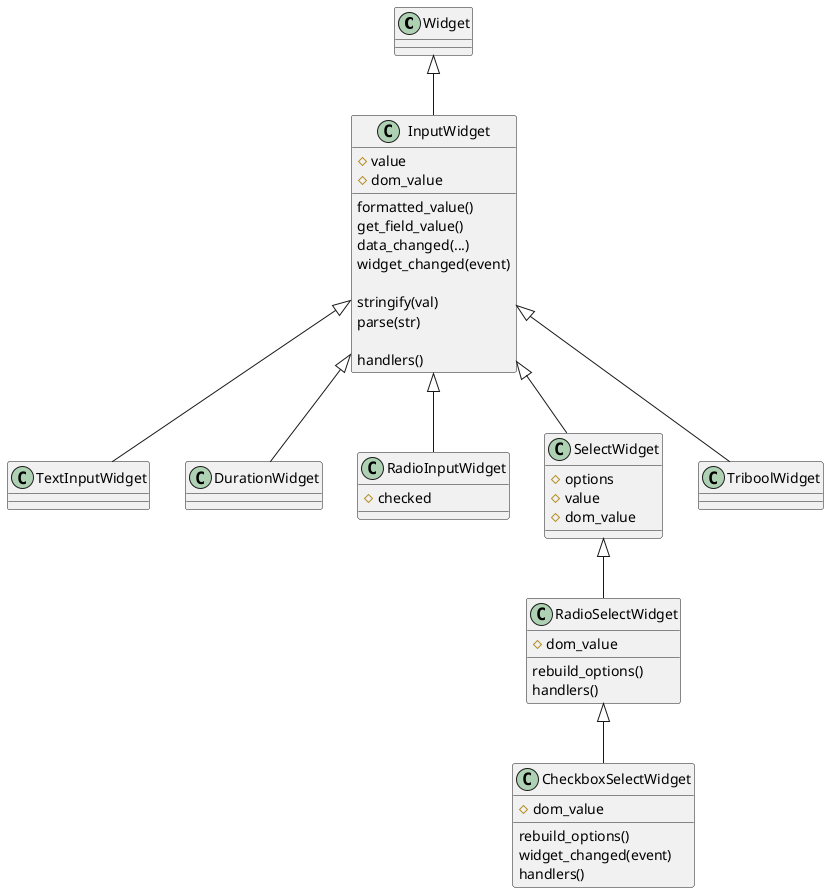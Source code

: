 @startuml
Widget <|-- InputWidget
InputWidget <|-- TextInputWidget
InputWidget <|-- DurationWidget
InputWidget <|-- RadioInputWidget
InputWidget <|-- SelectWidget
SelectWidget <|-- RadioSelectWidget
RadioSelectWidget <|-- CheckboxSelectWidget
InputWidget <|-- TriboolWidget

class InputWidget {
    #value
    #dom_value

    formatted_value()
    get_field_value()
    data_changed(...)
    widget_changed(event)

    stringify(val)
    parse(str)
    
    handlers()
}

class RadioInputWidget {
    #checked
}

class SelectWidget {
    #options
    #value
    #dom_value
}

class RadioSelectWidget {
    #dom_value

    rebuild_options()
    handlers()
}


class CheckboxSelectWidget {
    #dom_value

    rebuild_options()
    widget_changed(event)
    handlers()
}
@enduml
